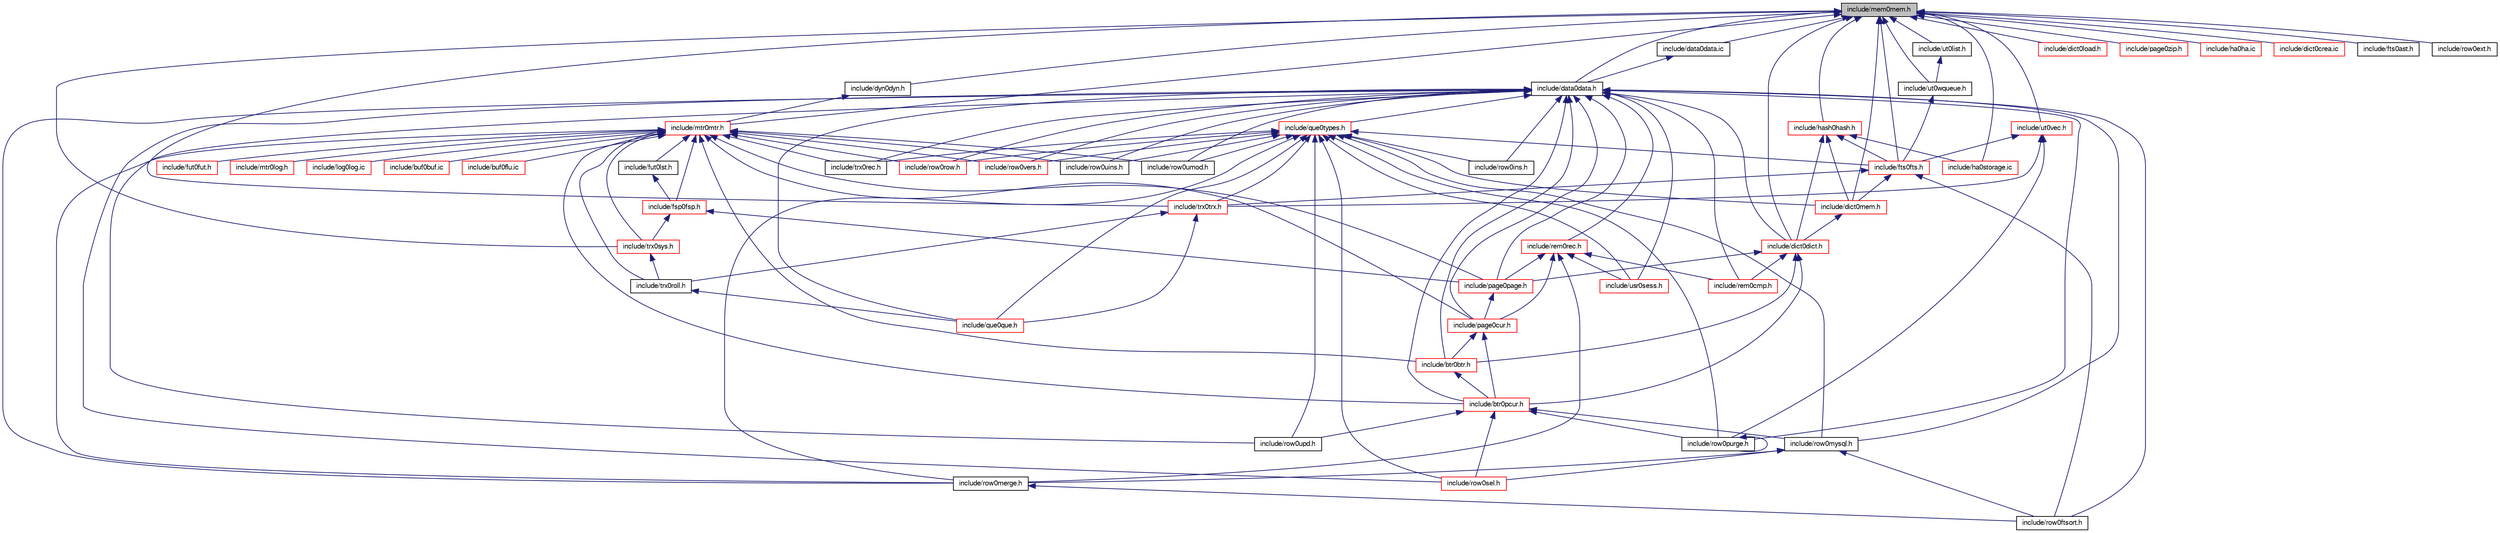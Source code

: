 digraph "include/mem0mem.h"
{
  bgcolor="transparent";
  edge [fontname="FreeSans",fontsize="10",labelfontname="FreeSans",labelfontsize="10"];
  node [fontname="FreeSans",fontsize="10",shape=record];
  Node1 [label="include/mem0mem.h",height=0.2,width=0.4,color="black", fillcolor="grey75", style="filled" fontcolor="black"];
  Node1 -> Node2 [dir="back",color="midnightblue",fontsize="10",style="solid",fontname="FreeSans"];
  Node2 [label="include/data0data.h",height=0.2,width=0.4,color="black",URL="$data0data_8h.html"];
  Node2 -> Node3 [dir="back",color="midnightblue",fontsize="10",style="solid",fontname="FreeSans"];
  Node3 [label="include/que0que.h",height=0.2,width=0.4,color="red",URL="$que0que_8h.html"];
  Node2 -> Node4 [dir="back",color="midnightblue",fontsize="10",style="solid",fontname="FreeSans"];
  Node4 [label="include/que0types.h",height=0.2,width=0.4,color="red",URL="$que0types_8h.html"];
  Node4 -> Node5 [dir="back",color="midnightblue",fontsize="10",style="solid",fontname="FreeSans"];
  Node5 [label="include/trx0trx.h",height=0.2,width=0.4,color="red",URL="$trx0trx_8h.html"];
  Node5 -> Node3 [dir="back",color="midnightblue",fontsize="10",style="solid",fontname="FreeSans"];
  Node5 -> Node6 [dir="back",color="midnightblue",fontsize="10",style="solid",fontname="FreeSans"];
  Node6 [label="include/trx0roll.h",height=0.2,width=0.4,color="black",URL="$trx0roll_8h.html"];
  Node6 -> Node3 [dir="back",color="midnightblue",fontsize="10",style="solid",fontname="FreeSans"];
  Node4 -> Node7 [dir="back",color="midnightblue",fontsize="10",style="solid",fontname="FreeSans"];
  Node7 [label="include/fts0fts.h",height=0.2,width=0.4,color="red",URL="$fts0fts_8h.html"];
  Node7 -> Node5 [dir="back",color="midnightblue",fontsize="10",style="solid",fontname="FreeSans"];
  Node7 -> Node8 [dir="back",color="midnightblue",fontsize="10",style="solid",fontname="FreeSans"];
  Node8 [label="include/dict0mem.h",height=0.2,width=0.4,color="red",URL="$dict0mem_8h.html"];
  Node8 -> Node9 [dir="back",color="midnightblue",fontsize="10",style="solid",fontname="FreeSans"];
  Node9 [label="include/dict0dict.h",height=0.2,width=0.4,color="red",URL="$dict0dict_8h.html"];
  Node9 -> Node10 [dir="back",color="midnightblue",fontsize="10",style="solid",fontname="FreeSans"];
  Node10 [label="include/btr0btr.h",height=0.2,width=0.4,color="red",URL="$btr0btr_8h.html"];
  Node10 -> Node11 [dir="back",color="midnightblue",fontsize="10",style="solid",fontname="FreeSans"];
  Node11 [label="include/btr0pcur.h",height=0.2,width=0.4,color="red",URL="$btr0pcur_8h.html"];
  Node11 -> Node12 [dir="back",color="midnightblue",fontsize="10",style="solid",fontname="FreeSans"];
  Node12 [label="include/row0sel.h",height=0.2,width=0.4,color="red",URL="$row0sel_8h.html"];
  Node11 -> Node13 [dir="back",color="midnightblue",fontsize="10",style="solid",fontname="FreeSans"];
  Node13 [label="include/row0mysql.h",height=0.2,width=0.4,color="black",URL="$row0mysql_8h.html"];
  Node13 -> Node12 [dir="back",color="midnightblue",fontsize="10",style="solid",fontname="FreeSans"];
  Node13 -> Node14 [dir="back",color="midnightblue",fontsize="10",style="solid",fontname="FreeSans"];
  Node14 [label="include/row0ftsort.h",height=0.2,width=0.4,color="black",URL="$row0ftsort_8h.html"];
  Node13 -> Node15 [dir="back",color="midnightblue",fontsize="10",style="solid",fontname="FreeSans"];
  Node15 [label="include/row0merge.h",height=0.2,width=0.4,color="black",URL="$row0merge_8h.html"];
  Node15 -> Node14 [dir="back",color="midnightblue",fontsize="10",style="solid",fontname="FreeSans"];
  Node11 -> Node16 [dir="back",color="midnightblue",fontsize="10",style="solid",fontname="FreeSans"];
  Node16 [label="include/row0purge.h",height=0.2,width=0.4,color="black",URL="$row0purge_8h.html"];
  Node16 -> Node16 [dir="back",color="midnightblue",fontsize="10",style="solid",fontname="FreeSans"];
  Node11 -> Node17 [dir="back",color="midnightblue",fontsize="10",style="solid",fontname="FreeSans"];
  Node17 [label="include/row0upd.h",height=0.2,width=0.4,color="black",URL="$row0upd_8h.html"];
  Node9 -> Node18 [dir="back",color="midnightblue",fontsize="10",style="solid",fontname="FreeSans"];
  Node18 [label="include/page0page.h",height=0.2,width=0.4,color="red",URL="$page0page_8h.html"];
  Node18 -> Node19 [dir="back",color="midnightblue",fontsize="10",style="solid",fontname="FreeSans"];
  Node19 [label="include/page0cur.h",height=0.2,width=0.4,color="red",URL="$page0cur_8h.html"];
  Node19 -> Node10 [dir="back",color="midnightblue",fontsize="10",style="solid",fontname="FreeSans"];
  Node19 -> Node11 [dir="back",color="midnightblue",fontsize="10",style="solid",fontname="FreeSans"];
  Node9 -> Node20 [dir="back",color="midnightblue",fontsize="10",style="solid",fontname="FreeSans"];
  Node20 [label="include/rem0cmp.h",height=0.2,width=0.4,color="red",URL="$rem0cmp_8h.html"];
  Node9 -> Node11 [dir="back",color="midnightblue",fontsize="10",style="solid",fontname="FreeSans"];
  Node7 -> Node14 [dir="back",color="midnightblue",fontsize="10",style="solid",fontname="FreeSans"];
  Node4 -> Node3 [dir="back",color="midnightblue",fontsize="10",style="solid",fontname="FreeSans"];
  Node4 -> Node21 [dir="back",color="midnightblue",fontsize="10",style="solid",fontname="FreeSans"];
  Node21 [label="include/usr0sess.h",height=0.2,width=0.4,color="red",URL="$usr0sess_8h.html"];
  Node4 -> Node8 [dir="back",color="midnightblue",fontsize="10",style="solid",fontname="FreeSans"];
  Node4 -> Node22 [dir="back",color="midnightblue",fontsize="10",style="solid",fontname="FreeSans"];
  Node22 [label="include/row0row.h",height=0.2,width=0.4,color="red",URL="$row0row_8h.html"];
  Node4 -> Node23 [dir="back",color="midnightblue",fontsize="10",style="solid",fontname="FreeSans"];
  Node23 [label="include/row0vers.h",height=0.2,width=0.4,color="red",URL="$row0vers_8h.html"];
  Node4 -> Node12 [dir="back",color="midnightblue",fontsize="10",style="solid",fontname="FreeSans"];
  Node4 -> Node13 [dir="back",color="midnightblue",fontsize="10",style="solid",fontname="FreeSans"];
  Node4 -> Node15 [dir="back",color="midnightblue",fontsize="10",style="solid",fontname="FreeSans"];
  Node4 -> Node24 [dir="back",color="midnightblue",fontsize="10",style="solid",fontname="FreeSans"];
  Node24 [label="include/row0ins.h",height=0.2,width=0.4,color="black",URL="$row0ins_8h.html"];
  Node4 -> Node16 [dir="back",color="midnightblue",fontsize="10",style="solid",fontname="FreeSans"];
  Node4 -> Node25 [dir="back",color="midnightblue",fontsize="10",style="solid",fontname="FreeSans"];
  Node25 [label="include/row0uins.h",height=0.2,width=0.4,color="black",URL="$row0uins_8h.html"];
  Node4 -> Node26 [dir="back",color="midnightblue",fontsize="10",style="solid",fontname="FreeSans"];
  Node26 [label="include/row0umod.h",height=0.2,width=0.4,color="black",URL="$row0umod_8h.html"];
  Node4 -> Node17 [dir="back",color="midnightblue",fontsize="10",style="solid",fontname="FreeSans"];
  Node4 -> Node27 [dir="back",color="midnightblue",fontsize="10",style="solid",fontname="FreeSans"];
  Node27 [label="include/trx0rec.h",height=0.2,width=0.4,color="black",URL="$trx0rec_8h.html"];
  Node2 -> Node21 [dir="back",color="midnightblue",fontsize="10",style="solid",fontname="FreeSans"];
  Node2 -> Node28 [dir="back",color="midnightblue",fontsize="10",style="solid",fontname="FreeSans"];
  Node28 [label="include/rem0rec.h",height=0.2,width=0.4,color="red",URL="$rem0rec_8h.html"];
  Node28 -> Node21 [dir="back",color="midnightblue",fontsize="10",style="solid",fontname="FreeSans"];
  Node28 -> Node18 [dir="back",color="midnightblue",fontsize="10",style="solid",fontname="FreeSans"];
  Node28 -> Node20 [dir="back",color="midnightblue",fontsize="10",style="solid",fontname="FreeSans"];
  Node28 -> Node19 [dir="back",color="midnightblue",fontsize="10",style="solid",fontname="FreeSans"];
  Node28 -> Node15 [dir="back",color="midnightblue",fontsize="10",style="solid",fontname="FreeSans"];
  Node2 -> Node9 [dir="back",color="midnightblue",fontsize="10",style="solid",fontname="FreeSans"];
  Node2 -> Node10 [dir="back",color="midnightblue",fontsize="10",style="solid",fontname="FreeSans"];
  Node2 -> Node18 [dir="back",color="midnightblue",fontsize="10",style="solid",fontname="FreeSans"];
  Node2 -> Node20 [dir="back",color="midnightblue",fontsize="10",style="solid",fontname="FreeSans"];
  Node2 -> Node19 [dir="back",color="midnightblue",fontsize="10",style="solid",fontname="FreeSans"];
  Node2 -> Node11 [dir="back",color="midnightblue",fontsize="10",style="solid",fontname="FreeSans"];
  Node2 -> Node22 [dir="back",color="midnightblue",fontsize="10",style="solid",fontname="FreeSans"];
  Node2 -> Node23 [dir="back",color="midnightblue",fontsize="10",style="solid",fontname="FreeSans"];
  Node2 -> Node12 [dir="back",color="midnightblue",fontsize="10",style="solid",fontname="FreeSans"];
  Node2 -> Node13 [dir="back",color="midnightblue",fontsize="10",style="solid",fontname="FreeSans"];
  Node2 -> Node14 [dir="back",color="midnightblue",fontsize="10",style="solid",fontname="FreeSans"];
  Node2 -> Node15 [dir="back",color="midnightblue",fontsize="10",style="solid",fontname="FreeSans"];
  Node2 -> Node24 [dir="back",color="midnightblue",fontsize="10",style="solid",fontname="FreeSans"];
  Node2 -> Node16 [dir="back",color="midnightblue",fontsize="10",style="solid",fontname="FreeSans"];
  Node2 -> Node25 [dir="back",color="midnightblue",fontsize="10",style="solid",fontname="FreeSans"];
  Node2 -> Node26 [dir="back",color="midnightblue",fontsize="10",style="solid",fontname="FreeSans"];
  Node2 -> Node17 [dir="back",color="midnightblue",fontsize="10",style="solid",fontname="FreeSans"];
  Node2 -> Node27 [dir="back",color="midnightblue",fontsize="10",style="solid",fontname="FreeSans"];
  Node1 -> Node29 [dir="back",color="midnightblue",fontsize="10",style="solid",fontname="FreeSans"];
  Node29 [label="include/data0data.ic",height=0.2,width=0.4,color="black",URL="$data0data_8ic.html"];
  Node29 -> Node2 [dir="back",color="midnightblue",fontsize="10",style="solid",fontname="FreeSans"];
  Node1 -> Node30 [dir="back",color="midnightblue",fontsize="10",style="solid",fontname="FreeSans"];
  Node30 [label="include/mtr0mtr.h",height=0.2,width=0.4,color="red",URL="$mtr0mtr_8h.html"];
  Node30 -> Node31 [dir="back",color="midnightblue",fontsize="10",style="solid",fontname="FreeSans"];
  Node31 [label="include/log0log.ic",height=0.2,width=0.4,color="red",URL="$log0log_8ic.html"];
  Node30 -> Node6 [dir="back",color="midnightblue",fontsize="10",style="solid",fontname="FreeSans"];
  Node30 -> Node32 [dir="back",color="midnightblue",fontsize="10",style="solid",fontname="FreeSans"];
  Node32 [label="include/buf0buf.ic",height=0.2,width=0.4,color="red",URL="$buf0buf_8ic.html"];
  Node30 -> Node33 [dir="back",color="midnightblue",fontsize="10",style="solid",fontname="FreeSans"];
  Node33 [label="include/buf0flu.ic",height=0.2,width=0.4,color="red",URL="$buf0flu_8ic.html"];
  Node30 -> Node34 [dir="back",color="midnightblue",fontsize="10",style="solid",fontname="FreeSans"];
  Node34 [label="include/trx0sys.h",height=0.2,width=0.4,color="red",URL="$trx0sys_8h.html"];
  Node34 -> Node6 [dir="back",color="midnightblue",fontsize="10",style="solid",fontname="FreeSans"];
  Node30 -> Node35 [dir="back",color="midnightblue",fontsize="10",style="solid",fontname="FreeSans"];
  Node35 [label="include/fsp0fsp.h",height=0.2,width=0.4,color="red",URL="$fsp0fsp_8h.html"];
  Node35 -> Node34 [dir="back",color="midnightblue",fontsize="10",style="solid",fontname="FreeSans"];
  Node35 -> Node18 [dir="back",color="midnightblue",fontsize="10",style="solid",fontname="FreeSans"];
  Node30 -> Node36 [dir="back",color="midnightblue",fontsize="10",style="solid",fontname="FreeSans"];
  Node36 [label="include/fut0lst.h",height=0.2,width=0.4,color="black",URL="$fut0lst_8h.html"];
  Node36 -> Node35 [dir="back",color="midnightblue",fontsize="10",style="solid",fontname="FreeSans"];
  Node30 -> Node37 [dir="back",color="midnightblue",fontsize="10",style="solid",fontname="FreeSans"];
  Node37 [label="include/fut0fut.h",height=0.2,width=0.4,color="red",URL="$fut0fut_8h.html"];
  Node30 -> Node38 [dir="back",color="midnightblue",fontsize="10",style="solid",fontname="FreeSans"];
  Node38 [label="include/mtr0log.h",height=0.2,width=0.4,color="red",URL="$mtr0log_8h.html"];
  Node30 -> Node18 [dir="back",color="midnightblue",fontsize="10",style="solid",fontname="FreeSans"];
  Node30 -> Node19 [dir="back",color="midnightblue",fontsize="10",style="solid",fontname="FreeSans"];
  Node30 -> Node10 [dir="back",color="midnightblue",fontsize="10",style="solid",fontname="FreeSans"];
  Node30 -> Node11 [dir="back",color="midnightblue",fontsize="10",style="solid",fontname="FreeSans"];
  Node30 -> Node22 [dir="back",color="midnightblue",fontsize="10",style="solid",fontname="FreeSans"];
  Node30 -> Node23 [dir="back",color="midnightblue",fontsize="10",style="solid",fontname="FreeSans"];
  Node30 -> Node15 [dir="back",color="midnightblue",fontsize="10",style="solid",fontname="FreeSans"];
  Node30 -> Node25 [dir="back",color="midnightblue",fontsize="10",style="solid",fontname="FreeSans"];
  Node30 -> Node26 [dir="back",color="midnightblue",fontsize="10",style="solid",fontname="FreeSans"];
  Node30 -> Node27 [dir="back",color="midnightblue",fontsize="10",style="solid",fontname="FreeSans"];
  Node1 -> Node39 [dir="back",color="midnightblue",fontsize="10",style="solid",fontname="FreeSans"];
  Node39 [label="include/dyn0dyn.h",height=0.2,width=0.4,color="black",URL="$dyn0dyn_8h.html"];
  Node39 -> Node30 [dir="back",color="midnightblue",fontsize="10",style="solid",fontname="FreeSans"];
  Node1 -> Node5 [dir="back",color="midnightblue",fontsize="10",style="solid",fontname="FreeSans"];
  Node1 -> Node40 [dir="back",color="midnightblue",fontsize="10",style="solid",fontname="FreeSans"];
  Node40 [label="include/ut0vec.h",height=0.2,width=0.4,color="red",URL="$ut0vec_8h.html"];
  Node40 -> Node5 [dir="back",color="midnightblue",fontsize="10",style="solid",fontname="FreeSans"];
  Node40 -> Node7 [dir="back",color="midnightblue",fontsize="10",style="solid",fontname="FreeSans"];
  Node40 -> Node16 [dir="back",color="midnightblue",fontsize="10",style="solid",fontname="FreeSans"];
  Node1 -> Node41 [dir="back",color="midnightblue",fontsize="10",style="solid",fontname="FreeSans"];
  Node41 [label="include/hash0hash.h",height=0.2,width=0.4,color="red",URL="$hash0hash_8h.html"];
  Node41 -> Node7 [dir="back",color="midnightblue",fontsize="10",style="solid",fontname="FreeSans"];
  Node41 -> Node8 [dir="back",color="midnightblue",fontsize="10",style="solid",fontname="FreeSans"];
  Node41 -> Node9 [dir="back",color="midnightblue",fontsize="10",style="solid",fontname="FreeSans"];
  Node41 -> Node42 [dir="back",color="midnightblue",fontsize="10",style="solid",fontname="FreeSans"];
  Node42 [label="include/ha0storage.ic",height=0.2,width=0.4,color="red",URL="$ha0storage_8ic.html"];
  Node1 -> Node7 [dir="back",color="midnightblue",fontsize="10",style="solid",fontname="FreeSans"];
  Node1 -> Node43 [dir="back",color="midnightblue",fontsize="10",style="solid",fontname="FreeSans"];
  Node43 [label="include/ut0list.h",height=0.2,width=0.4,color="black",URL="$ut0list_8h.html"];
  Node43 -> Node44 [dir="back",color="midnightblue",fontsize="10",style="solid",fontname="FreeSans"];
  Node44 [label="include/ut0wqueue.h",height=0.2,width=0.4,color="black",URL="$ut0wqueue_8h.html"];
  Node44 -> Node7 [dir="back",color="midnightblue",fontsize="10",style="solid",fontname="FreeSans"];
  Node1 -> Node44 [dir="back",color="midnightblue",fontsize="10",style="solid",fontname="FreeSans"];
  Node1 -> Node34 [dir="back",color="midnightblue",fontsize="10",style="solid",fontname="FreeSans"];
  Node1 -> Node8 [dir="back",color="midnightblue",fontsize="10",style="solid",fontname="FreeSans"];
  Node1 -> Node9 [dir="back",color="midnightblue",fontsize="10",style="solid",fontname="FreeSans"];
  Node1 -> Node45 [dir="back",color="midnightblue",fontsize="10",style="solid",fontname="FreeSans"];
  Node45 [label="include/dict0load.h",height=0.2,width=0.4,color="red",URL="$dict0load_8h.html"];
  Node1 -> Node46 [dir="back",color="midnightblue",fontsize="10",style="solid",fontname="FreeSans"];
  Node46 [label="include/page0zip.h",height=0.2,width=0.4,color="red",URL="$page0zip_8h.html"];
  Node1 -> Node47 [dir="back",color="midnightblue",fontsize="10",style="solid",fontname="FreeSans"];
  Node47 [label="include/ha0ha.ic",height=0.2,width=0.4,color="red",URL="$ha0ha_8ic.html"];
  Node1 -> Node48 [dir="back",color="midnightblue",fontsize="10",style="solid",fontname="FreeSans"];
  Node48 [label="include/dict0crea.ic",height=0.2,width=0.4,color="red",URL="$dict0crea_8ic.html"];
  Node1 -> Node49 [dir="back",color="midnightblue",fontsize="10",style="solid",fontname="FreeSans"];
  Node49 [label="include/fts0ast.h",height=0.2,width=0.4,color="black",URL="$fts0ast_8h.html"];
  Node1 -> Node42 [dir="back",color="midnightblue",fontsize="10",style="solid",fontname="FreeSans"];
  Node1 -> Node50 [dir="back",color="midnightblue",fontsize="10",style="solid",fontname="FreeSans"];
  Node50 [label="include/row0ext.h",height=0.2,width=0.4,color="black",URL="$row0ext_8h.html"];
}
